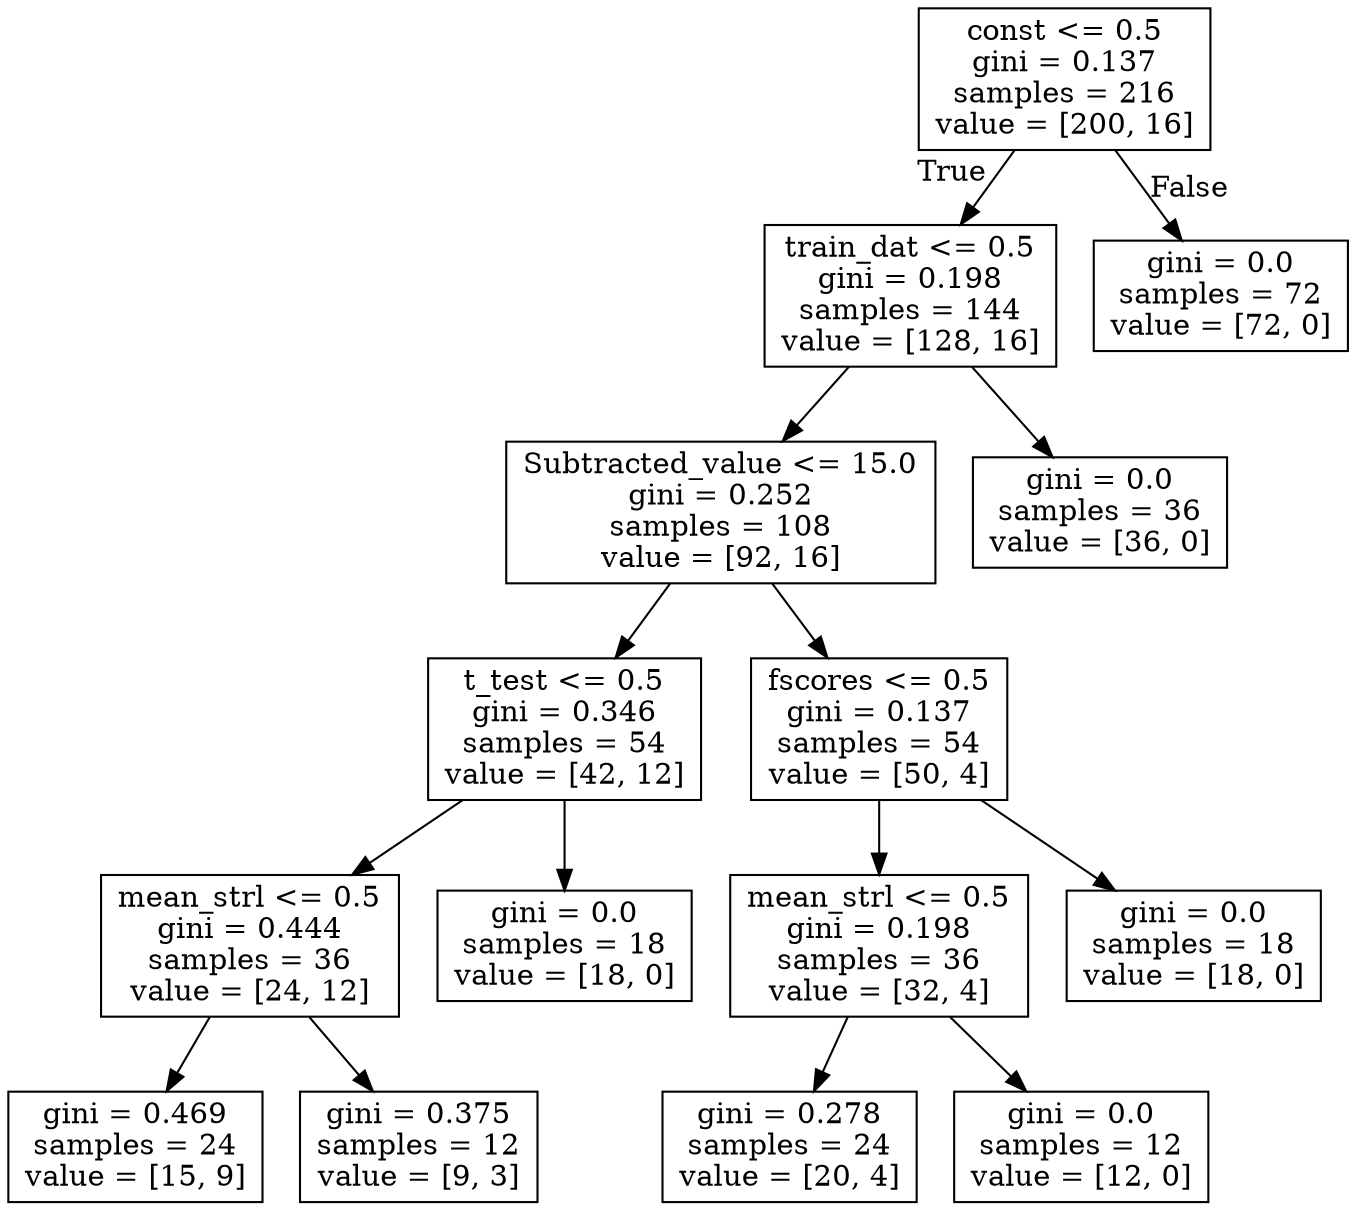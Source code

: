 digraph Tree {
node [shape=box] ;
0 [label="const <= 0.5\ngini = 0.137\nsamples = 216\nvalue = [200, 16]"] ;
1 [label="train_dat <= 0.5\ngini = 0.198\nsamples = 144\nvalue = [128, 16]"] ;
0 -> 1 [labeldistance=2.5, labelangle=45, headlabel="True"] ;
2 [label="Subtracted_value <= 15.0\ngini = 0.252\nsamples = 108\nvalue = [92, 16]"] ;
1 -> 2 ;
3 [label="t_test <= 0.5\ngini = 0.346\nsamples = 54\nvalue = [42, 12]"] ;
2 -> 3 ;
4 [label="mean_strl <= 0.5\ngini = 0.444\nsamples = 36\nvalue = [24, 12]"] ;
3 -> 4 ;
5 [label="gini = 0.469\nsamples = 24\nvalue = [15, 9]"] ;
4 -> 5 ;
6 [label="gini = 0.375\nsamples = 12\nvalue = [9, 3]"] ;
4 -> 6 ;
7 [label="gini = 0.0\nsamples = 18\nvalue = [18, 0]"] ;
3 -> 7 ;
8 [label="fscores <= 0.5\ngini = 0.137\nsamples = 54\nvalue = [50, 4]"] ;
2 -> 8 ;
9 [label="mean_strl <= 0.5\ngini = 0.198\nsamples = 36\nvalue = [32, 4]"] ;
8 -> 9 ;
10 [label="gini = 0.278\nsamples = 24\nvalue = [20, 4]"] ;
9 -> 10 ;
11 [label="gini = 0.0\nsamples = 12\nvalue = [12, 0]"] ;
9 -> 11 ;
12 [label="gini = 0.0\nsamples = 18\nvalue = [18, 0]"] ;
8 -> 12 ;
13 [label="gini = 0.0\nsamples = 36\nvalue = [36, 0]"] ;
1 -> 13 ;
14 [label="gini = 0.0\nsamples = 72\nvalue = [72, 0]"] ;
0 -> 14 [labeldistance=2.5, labelangle=-45, headlabel="False"] ;
}
